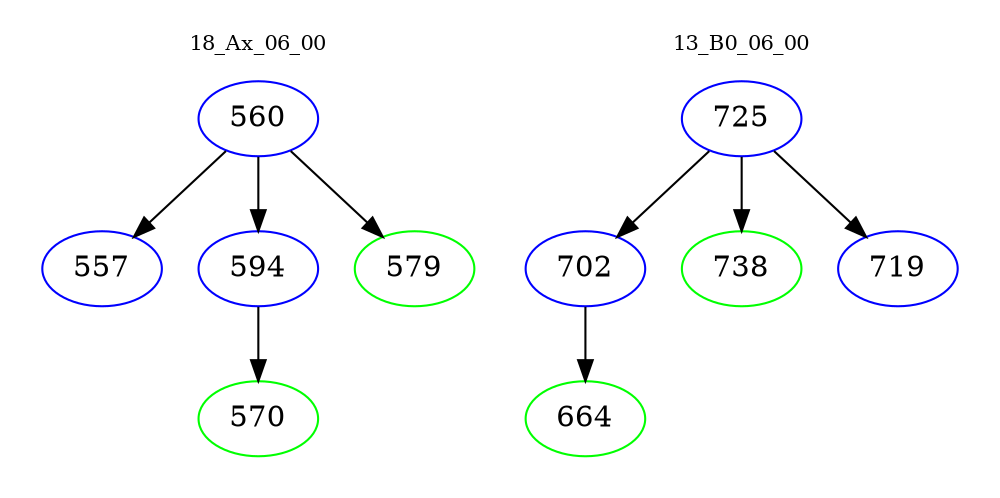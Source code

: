 digraph{
subgraph cluster_0 {
color = white
label = "18_Ax_06_00";
fontsize=10;
T0_560 [label="560", color="blue"]
T0_560 -> T0_557 [color="black"]
T0_557 [label="557", color="blue"]
T0_560 -> T0_594 [color="black"]
T0_594 [label="594", color="blue"]
T0_594 -> T0_570 [color="black"]
T0_570 [label="570", color="green"]
T0_560 -> T0_579 [color="black"]
T0_579 [label="579", color="green"]
}
subgraph cluster_1 {
color = white
label = "13_B0_06_00";
fontsize=10;
T1_725 [label="725", color="blue"]
T1_725 -> T1_702 [color="black"]
T1_702 [label="702", color="blue"]
T1_702 -> T1_664 [color="black"]
T1_664 [label="664", color="green"]
T1_725 -> T1_738 [color="black"]
T1_738 [label="738", color="green"]
T1_725 -> T1_719 [color="black"]
T1_719 [label="719", color="blue"]
}
}
